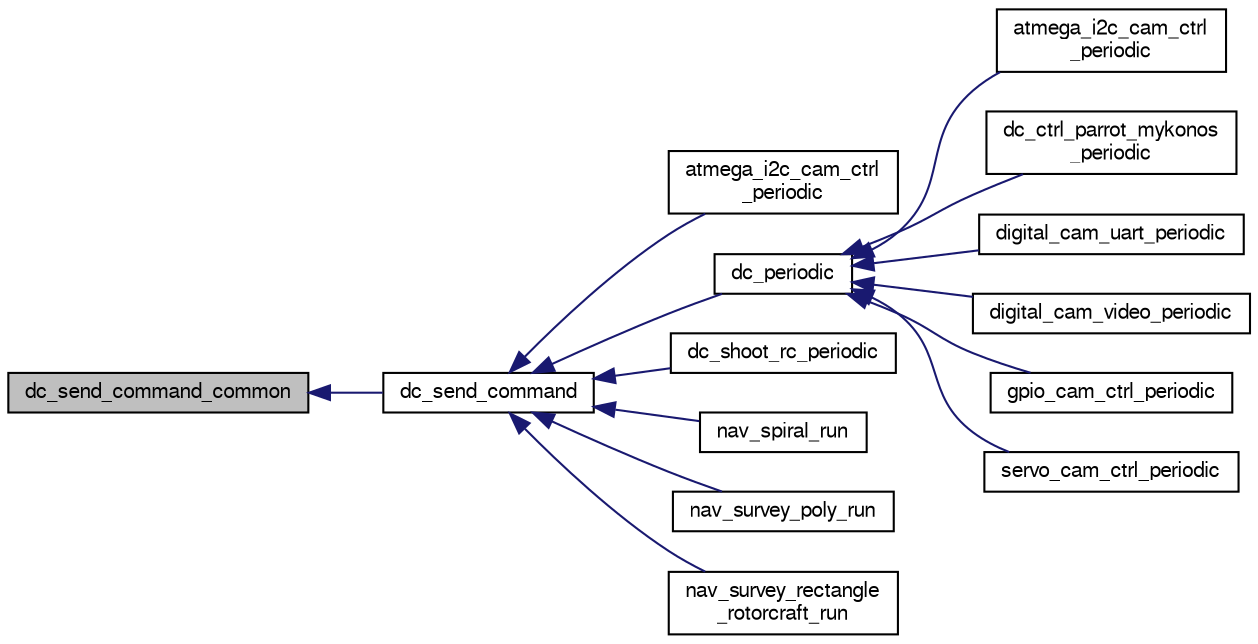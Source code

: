 digraph "dc_send_command_common"
{
  edge [fontname="FreeSans",fontsize="10",labelfontname="FreeSans",labelfontsize="10"];
  node [fontname="FreeSans",fontsize="10",shape=record];
  rankdir="LR";
  Node1 [label="dc_send_command_common",height=0.2,width=0.4,color="black", fillcolor="grey75", style="filled", fontcolor="black"];
  Node1 -> Node2 [dir="back",color="midnightblue",fontsize="10",style="solid",fontname="FreeSans"];
  Node2 [label="dc_send_command",height=0.2,width=0.4,color="black", fillcolor="white", style="filled",URL="$dc_8h.html#a833f16388be36136f5d7d173200d5e95",tooltip="Send Command To Camera. "];
  Node2 -> Node3 [dir="back",color="midnightblue",fontsize="10",style="solid",fontname="FreeSans"];
  Node3 [label="atmega_i2c_cam_ctrl\l_periodic",height=0.2,width=0.4,color="black", fillcolor="white", style="filled",URL="$sim__i2c__cam__ctrl_8c.html#aeb25c30f109ccd0c3046715e4f3df6b5"];
  Node2 -> Node4 [dir="back",color="midnightblue",fontsize="10",style="solid",fontname="FreeSans"];
  Node4 [label="dc_periodic",height=0.2,width=0.4,color="black", fillcolor="white", style="filled",URL="$dc_8h.html#a2a976ddc273dfdd99eb8638c364e9305",tooltip="periodic function "];
  Node4 -> Node5 [dir="back",color="midnightblue",fontsize="10",style="solid",fontname="FreeSans"];
  Node5 [label="atmega_i2c_cam_ctrl\l_periodic",height=0.2,width=0.4,color="black", fillcolor="white", style="filled",URL="$atmega__i2c__cam__ctrl_8h.html#aeb25c30f109ccd0c3046715e4f3df6b5"];
  Node4 -> Node6 [dir="back",color="midnightblue",fontsize="10",style="solid",fontname="FreeSans"];
  Node6 [label="dc_ctrl_parrot_mykonos\l_periodic",height=0.2,width=0.4,color="black", fillcolor="white", style="filled",URL="$dc__ctrl__parrot__mykonos_8h.html#ae52444c010f1799ff182538c5c059355"];
  Node4 -> Node7 [dir="back",color="midnightblue",fontsize="10",style="solid",fontname="FreeSans"];
  Node7 [label="digital_cam_uart_periodic",height=0.2,width=0.4,color="black", fillcolor="white", style="filled",URL="$uart__cam__ctrl_8h.html#aaf39174521b99262b40497c50520150b"];
  Node4 -> Node8 [dir="back",color="midnightblue",fontsize="10",style="solid",fontname="FreeSans"];
  Node8 [label="digital_cam_video_periodic",height=0.2,width=0.4,color="black", fillcolor="white", style="filled",URL="$video__cam__ctrl_8h.html#a310b6b4208930b49883ed0abccce0e87"];
  Node4 -> Node9 [dir="back",color="midnightblue",fontsize="10",style="solid",fontname="FreeSans"];
  Node9 [label="gpio_cam_ctrl_periodic",height=0.2,width=0.4,color="black", fillcolor="white", style="filled",URL="$gpio__cam__ctrl_8h.html#a9ea235d04c38558097d37bc2dacdef1e",tooltip="Periodic. "];
  Node4 -> Node10 [dir="back",color="midnightblue",fontsize="10",style="solid",fontname="FreeSans"];
  Node10 [label="servo_cam_ctrl_periodic",height=0.2,width=0.4,color="black", fillcolor="white", style="filled",URL="$servo__cam__ctrl_8h.html#a8fb28d260287fc333f4d1e110a68db27"];
  Node2 -> Node11 [dir="back",color="midnightblue",fontsize="10",style="solid",fontname="FreeSans"];
  Node11 [label="dc_shoot_rc_periodic",height=0.2,width=0.4,color="black", fillcolor="white", style="filled",URL="$dc__shoot__rc_8h.html#a07c50c1495b2a608715da52b87501ff2",tooltip="periodic 4Hz function "];
  Node2 -> Node12 [dir="back",color="midnightblue",fontsize="10",style="solid",fontname="FreeSans"];
  Node12 [label="nav_spiral_run",height=0.2,width=0.4,color="black", fillcolor="white", style="filled",URL="$nav__spiral_8h.html#a816049b35ed5cc3424ab34f7e5ddf18a"];
  Node2 -> Node13 [dir="back",color="midnightblue",fontsize="10",style="solid",fontname="FreeSans"];
  Node13 [label="nav_survey_poly_run",height=0.2,width=0.4,color="black", fillcolor="white", style="filled",URL="$nav__survey__poly__rotorcraft_8h.html#a3e94ba3055026d18e3acc3027bf25cd9",tooltip="Run polygon survey. "];
  Node2 -> Node14 [dir="back",color="midnightblue",fontsize="10",style="solid",fontname="FreeSans"];
  Node14 [label="nav_survey_rectangle\l_rotorcraft_run",height=0.2,width=0.4,color="black", fillcolor="white", style="filled",URL="$nav__survey__rectangle__rotorcraft_8h.html#a8173c6411f3da20648716f4377a92cca"];
}
